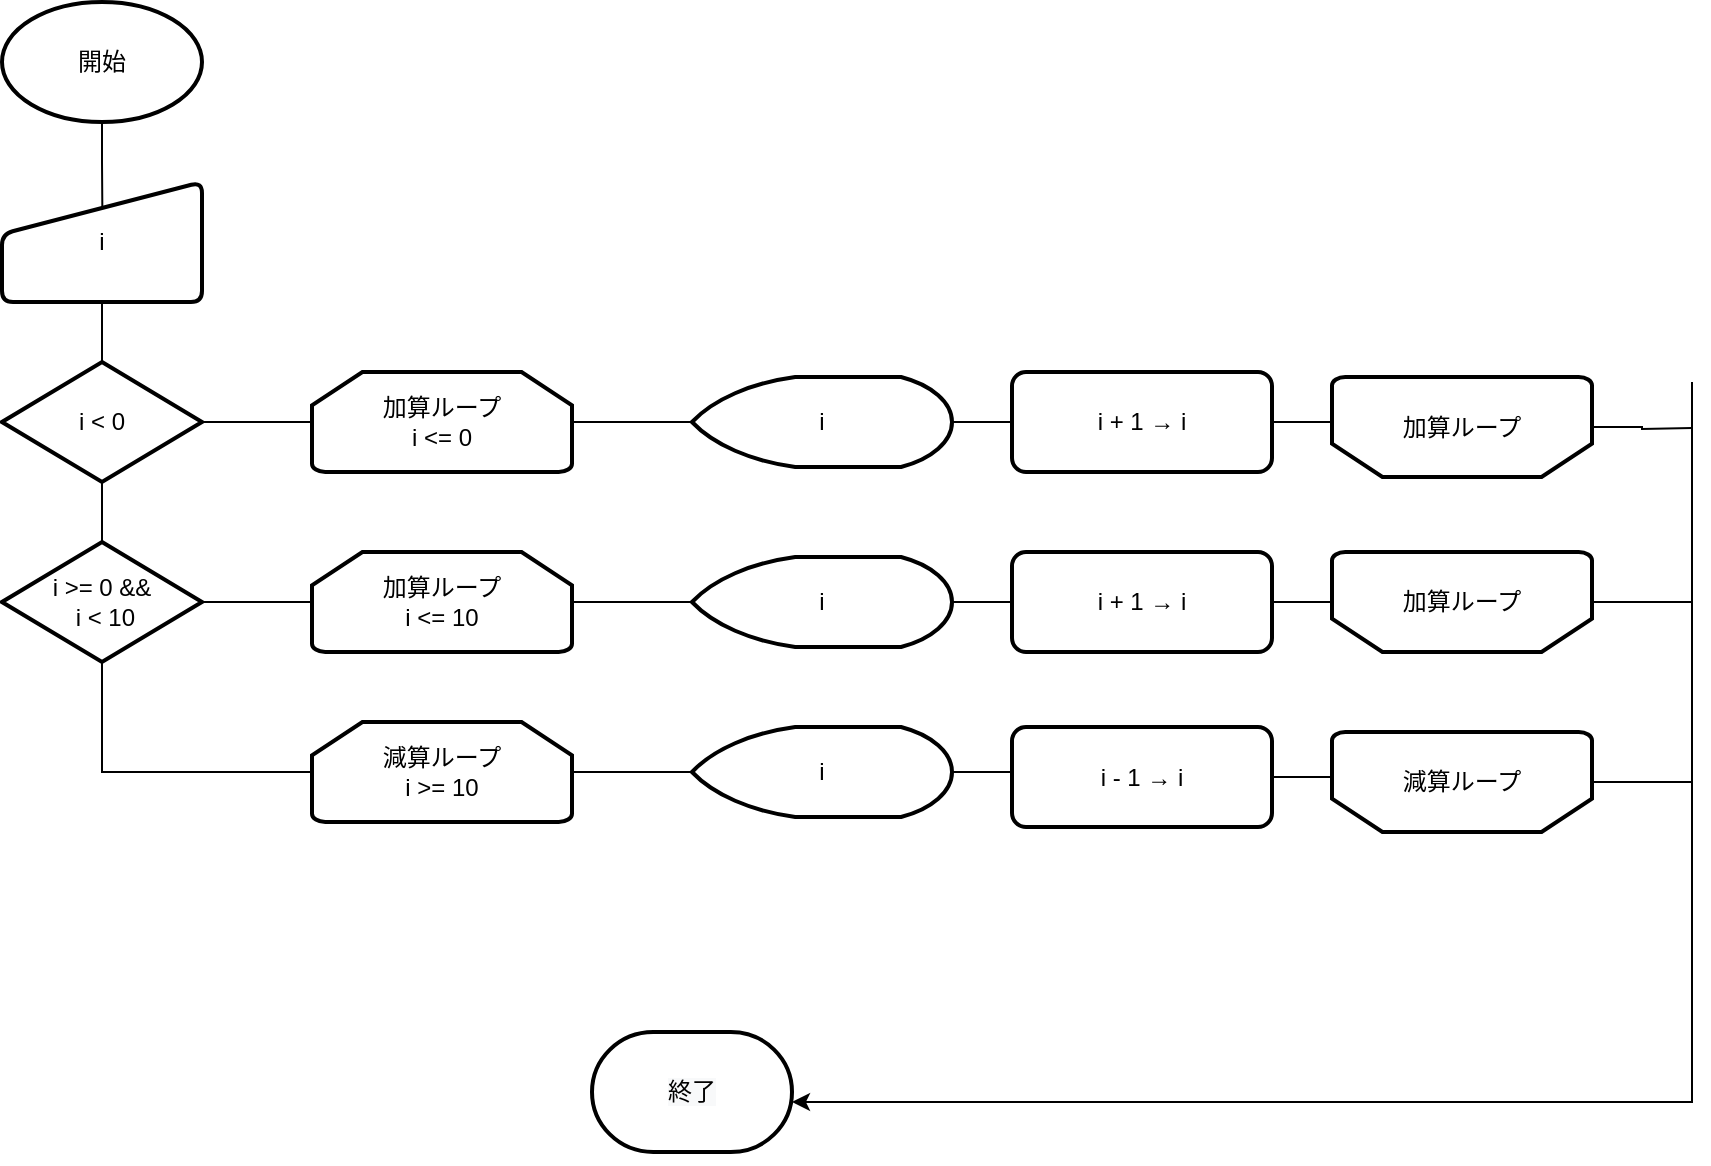<mxfile version="15.4.0" type="device"><diagram id="nftBgr4DTC5K2tnTNbGn" name="第 1 页"><mxGraphModel dx="509" dy="751" grid="1" gridSize="10" guides="1" tooltips="1" connect="1" arrows="1" fold="1" page="1" pageScale="1" pageWidth="827" pageHeight="1169" math="0" shadow="0"><root><mxCell id="0"/><mxCell id="1" parent="0"/><mxCell id="FDdMRvMlxrHTvfp4aIvQ-1" style="edgeStyle=orthogonalEdgeStyle;rounded=0;orthogonalLoop=1;jettySize=auto;html=1;exitX=1;exitY=0.5;exitDx=0;exitDy=0;exitPerimeter=0;entryX=0;entryY=0.5;entryDx=0;entryDy=0;entryPerimeter=0;endArrow=none;endFill=0;" parent="1" source="FDdMRvMlxrHTvfp4aIvQ-2" target="FDdMRvMlxrHTvfp4aIvQ-10" edge="1"><mxGeometry relative="1" as="geometry"/></mxCell><mxCell id="FDdMRvMlxrHTvfp4aIvQ-2" value="加算ループ&lt;br&gt;i &amp;lt;= 0" style="strokeWidth=2;html=1;shape=mxgraph.flowchart.loop_limit;whiteSpace=wrap;" parent="1" vertex="1"><mxGeometry x="210" y="225" width="130" height="50" as="geometry"/></mxCell><mxCell id="FDdMRvMlxrHTvfp4aIvQ-43" style="edgeStyle=orthogonalEdgeStyle;rounded=0;orthogonalLoop=1;jettySize=auto;html=1;exitX=1;exitY=0.5;exitDx=0;exitDy=0;exitPerimeter=0;endArrow=none;endFill=0;" parent="1" source="FDdMRvMlxrHTvfp4aIvQ-4" edge="1"><mxGeometry relative="1" as="geometry"><mxPoint x="900" y="253" as="targetPoint"/></mxGeometry></mxCell><mxCell id="FDdMRvMlxrHTvfp4aIvQ-4" value="&lt;span&gt;加算ループ&lt;br&gt;&lt;/span&gt;" style="strokeWidth=2;html=1;shape=mxgraph.flowchart.loop_limit;whiteSpace=wrap;rotation=0;flipV=1;" parent="1" vertex="1"><mxGeometry x="720" y="227.5" width="130" height="50" as="geometry"/></mxCell><mxCell id="FDdMRvMlxrHTvfp4aIvQ-15" style="edgeStyle=orthogonalEdgeStyle;rounded=0;orthogonalLoop=1;jettySize=auto;html=1;exitX=0.5;exitY=1;exitDx=0;exitDy=0;exitPerimeter=0;entryX=0.502;entryY=0.28;entryDx=0;entryDy=0;endArrow=none;endFill=0;entryPerimeter=0;" parent="1" source="FDdMRvMlxrHTvfp4aIvQ-6" target="FDdMRvMlxrHTvfp4aIvQ-14" edge="1"><mxGeometry relative="1" as="geometry"/></mxCell><mxCell id="FDdMRvMlxrHTvfp4aIvQ-6" value="開始" style="strokeWidth=2;html=1;shape=mxgraph.flowchart.start_1;whiteSpace=wrap;" parent="1" vertex="1"><mxGeometry x="55" y="40" width="100" height="60" as="geometry"/></mxCell><mxCell id="FDdMRvMlxrHTvfp4aIvQ-9" style="edgeStyle=orthogonalEdgeStyle;rounded=0;orthogonalLoop=1;jettySize=auto;html=1;exitX=1;exitY=0.5;exitDx=0;exitDy=0;exitPerimeter=0;entryX=0;entryY=0.5;entryDx=0;entryDy=0;endArrow=none;endFill=0;" parent="1" source="FDdMRvMlxrHTvfp4aIvQ-10" target="FDdMRvMlxrHTvfp4aIvQ-12" edge="1"><mxGeometry relative="1" as="geometry"/></mxCell><mxCell id="FDdMRvMlxrHTvfp4aIvQ-10" value="i" style="strokeWidth=2;html=1;shape=mxgraph.flowchart.display;whiteSpace=wrap;" parent="1" vertex="1"><mxGeometry x="400" y="227.5" width="130" height="45" as="geometry"/></mxCell><mxCell id="FDdMRvMlxrHTvfp4aIvQ-11" style="edgeStyle=orthogonalEdgeStyle;rounded=0;orthogonalLoop=1;jettySize=auto;html=1;exitX=1;exitY=0.5;exitDx=0;exitDy=0;entryX=0;entryY=0.5;entryDx=0;entryDy=0;entryPerimeter=0;endArrow=none;endFill=0;" parent="1" source="FDdMRvMlxrHTvfp4aIvQ-12" target="FDdMRvMlxrHTvfp4aIvQ-4" edge="1"><mxGeometry relative="1" as="geometry"/></mxCell><mxCell id="FDdMRvMlxrHTvfp4aIvQ-12" value="i + 1 → i" style="rounded=1;whiteSpace=wrap;html=1;absoluteArcSize=1;arcSize=14;strokeWidth=2;" parent="1" vertex="1"><mxGeometry x="560" y="225" width="130" height="50" as="geometry"/></mxCell><mxCell id="FDdMRvMlxrHTvfp4aIvQ-13" value="&#10;&#10;&lt;span style=&quot;color: rgb(0, 0, 0); font-family: helvetica; font-size: 12px; font-style: normal; font-weight: 400; letter-spacing: normal; text-align: center; text-indent: 0px; text-transform: none; word-spacing: 0px; background-color: rgb(248, 249, 250); display: inline; float: none;&quot;&gt;終了&lt;/span&gt;&#10;&#10;" style="strokeWidth=2;html=1;shape=mxgraph.flowchart.terminator;whiteSpace=wrap;" parent="1" vertex="1"><mxGeometry x="350" y="555" width="100" height="60" as="geometry"/></mxCell><mxCell id="FDdMRvMlxrHTvfp4aIvQ-18" style="edgeStyle=orthogonalEdgeStyle;rounded=0;orthogonalLoop=1;jettySize=auto;html=1;exitX=0.5;exitY=1;exitDx=0;exitDy=0;entryX=0.5;entryY=0;entryDx=0;entryDy=0;entryPerimeter=0;endArrow=none;endFill=0;" parent="1" source="FDdMRvMlxrHTvfp4aIvQ-14" target="FDdMRvMlxrHTvfp4aIvQ-16" edge="1"><mxGeometry relative="1" as="geometry"/></mxCell><mxCell id="FDdMRvMlxrHTvfp4aIvQ-14" value="i" style="html=1;strokeWidth=2;shape=manualInput;whiteSpace=wrap;rounded=1;size=26;arcSize=11;" parent="1" vertex="1"><mxGeometry x="55" y="130" width="100" height="60" as="geometry"/></mxCell><mxCell id="FDdMRvMlxrHTvfp4aIvQ-17" style="edgeStyle=orthogonalEdgeStyle;rounded=0;orthogonalLoop=1;jettySize=auto;html=1;exitX=1;exitY=0.5;exitDx=0;exitDy=0;exitPerimeter=0;endArrow=none;endFill=0;entryX=0;entryY=0.5;entryDx=0;entryDy=0;entryPerimeter=0;" parent="1" source="FDdMRvMlxrHTvfp4aIvQ-16" target="FDdMRvMlxrHTvfp4aIvQ-2" edge="1"><mxGeometry relative="1" as="geometry"><mxPoint x="440" y="210" as="targetPoint"/></mxGeometry></mxCell><mxCell id="FDdMRvMlxrHTvfp4aIvQ-26" style="edgeStyle=orthogonalEdgeStyle;rounded=0;orthogonalLoop=1;jettySize=auto;html=1;exitX=0.5;exitY=1;exitDx=0;exitDy=0;exitPerimeter=0;entryX=0.5;entryY=0;entryDx=0;entryDy=0;entryPerimeter=0;endArrow=none;endFill=0;" parent="1" source="FDdMRvMlxrHTvfp4aIvQ-16" target="FDdMRvMlxrHTvfp4aIvQ-23" edge="1"><mxGeometry relative="1" as="geometry"/></mxCell><mxCell id="FDdMRvMlxrHTvfp4aIvQ-16" value="i &amp;lt; 0" style="strokeWidth=2;html=1;shape=mxgraph.flowchart.decision;whiteSpace=wrap;" parent="1" vertex="1"><mxGeometry x="55" y="220" width="100" height="60" as="geometry"/></mxCell><mxCell id="FDdMRvMlxrHTvfp4aIvQ-23" value="i &amp;gt;= 0 &amp;amp;&amp;amp;&lt;br&gt;&amp;nbsp;i &amp;lt; 10" style="strokeWidth=2;html=1;shape=mxgraph.flowchart.decision;whiteSpace=wrap;" parent="1" vertex="1"><mxGeometry x="55" y="310" width="100" height="60" as="geometry"/></mxCell><mxCell id="FDdMRvMlxrHTvfp4aIvQ-24" style="edgeStyle=orthogonalEdgeStyle;rounded=0;orthogonalLoop=1;jettySize=auto;html=1;exitX=0.5;exitY=1;exitDx=0;exitDy=0;exitPerimeter=0;endArrow=none;endFill=0;entryX=0;entryY=0.5;entryDx=0;entryDy=0;entryPerimeter=0;" parent="1" source="FDdMRvMlxrHTvfp4aIvQ-23" target="FDdMRvMlxrHTvfp4aIvQ-36" edge="1"><mxGeometry relative="1" as="geometry"><mxPoint x="180" y="400" as="targetPoint"/><mxPoint x="155" y="425" as="sourcePoint"/></mxGeometry></mxCell><mxCell id="FDdMRvMlxrHTvfp4aIvQ-28" style="edgeStyle=orthogonalEdgeStyle;rounded=0;orthogonalLoop=1;jettySize=auto;html=1;exitX=1;exitY=0.5;exitDx=0;exitDy=0;exitPerimeter=0;entryX=0;entryY=0.5;entryDx=0;entryDy=0;entryPerimeter=0;endArrow=none;endFill=0;" parent="1" source="FDdMRvMlxrHTvfp4aIvQ-29" target="FDdMRvMlxrHTvfp4aIvQ-32" edge="1"><mxGeometry relative="1" as="geometry"/></mxCell><mxCell id="FDdMRvMlxrHTvfp4aIvQ-44" style="edgeStyle=orthogonalEdgeStyle;rounded=0;orthogonalLoop=1;jettySize=auto;html=1;exitX=1;exitY=0.5;exitDx=0;exitDy=0;exitPerimeter=0;endArrow=none;endFill=0;" parent="1" source="FDdMRvMlxrHTvfp4aIvQ-30" edge="1"><mxGeometry relative="1" as="geometry"><mxPoint x="900" y="340" as="targetPoint"/></mxGeometry></mxCell><mxCell id="FDdMRvMlxrHTvfp4aIvQ-30" value="&lt;span&gt;加算ループ&lt;br&gt;&lt;/span&gt;" style="strokeWidth=2;html=1;shape=mxgraph.flowchart.loop_limit;whiteSpace=wrap;rotation=0;flipV=1;" parent="1" vertex="1"><mxGeometry x="720" y="315" width="130" height="50" as="geometry"/></mxCell><mxCell id="FDdMRvMlxrHTvfp4aIvQ-31" style="edgeStyle=orthogonalEdgeStyle;rounded=0;orthogonalLoop=1;jettySize=auto;html=1;exitX=1;exitY=0.5;exitDx=0;exitDy=0;exitPerimeter=0;entryX=0;entryY=0.5;entryDx=0;entryDy=0;endArrow=none;endFill=0;" parent="1" source="FDdMRvMlxrHTvfp4aIvQ-32" target="FDdMRvMlxrHTvfp4aIvQ-34" edge="1"><mxGeometry relative="1" as="geometry"/></mxCell><mxCell id="FDdMRvMlxrHTvfp4aIvQ-32" value="i" style="strokeWidth=2;html=1;shape=mxgraph.flowchart.display;whiteSpace=wrap;" parent="1" vertex="1"><mxGeometry x="400" y="317.5" width="130" height="45" as="geometry"/></mxCell><mxCell id="FDdMRvMlxrHTvfp4aIvQ-33" style="edgeStyle=orthogonalEdgeStyle;rounded=0;orthogonalLoop=1;jettySize=auto;html=1;exitX=1;exitY=0.5;exitDx=0;exitDy=0;entryX=0;entryY=0.5;entryDx=0;entryDy=0;entryPerimeter=0;endArrow=none;endFill=0;" parent="1" source="FDdMRvMlxrHTvfp4aIvQ-34" target="FDdMRvMlxrHTvfp4aIvQ-30" edge="1"><mxGeometry relative="1" as="geometry"/></mxCell><mxCell id="FDdMRvMlxrHTvfp4aIvQ-34" value="i + 1 → i" style="rounded=1;whiteSpace=wrap;html=1;absoluteArcSize=1;arcSize=14;strokeWidth=2;" parent="1" vertex="1"><mxGeometry x="560" y="315" width="130" height="50" as="geometry"/></mxCell><mxCell id="FDdMRvMlxrHTvfp4aIvQ-35" style="edgeStyle=orthogonalEdgeStyle;rounded=0;orthogonalLoop=1;jettySize=auto;html=1;exitX=1;exitY=0.5;exitDx=0;exitDy=0;exitPerimeter=0;entryX=0;entryY=0.5;entryDx=0;entryDy=0;entryPerimeter=0;endArrow=none;endFill=0;" parent="1" source="FDdMRvMlxrHTvfp4aIvQ-36" target="FDdMRvMlxrHTvfp4aIvQ-39" edge="1"><mxGeometry relative="1" as="geometry"/></mxCell><mxCell id="FDdMRvMlxrHTvfp4aIvQ-36" value="減算ループ&lt;br&gt;i &amp;gt;= 10" style="strokeWidth=2;html=1;shape=mxgraph.flowchart.loop_limit;whiteSpace=wrap;" parent="1" vertex="1"><mxGeometry x="210" y="400" width="130" height="50" as="geometry"/></mxCell><mxCell id="FDdMRvMlxrHTvfp4aIvQ-45" style="edgeStyle=orthogonalEdgeStyle;rounded=0;orthogonalLoop=1;jettySize=auto;html=1;exitX=1;exitY=0.5;exitDx=0;exitDy=0;exitPerimeter=0;endArrow=none;endFill=0;" parent="1" source="FDdMRvMlxrHTvfp4aIvQ-37" edge="1"><mxGeometry relative="1" as="geometry"><mxPoint x="900" y="430" as="targetPoint"/></mxGeometry></mxCell><mxCell id="FDdMRvMlxrHTvfp4aIvQ-37" value="減&lt;span&gt;算ループ&lt;br&gt;&lt;/span&gt;" style="strokeWidth=2;html=1;shape=mxgraph.flowchart.loop_limit;whiteSpace=wrap;rotation=0;flipV=1;" parent="1" vertex="1"><mxGeometry x="720" y="405" width="130" height="50" as="geometry"/></mxCell><mxCell id="FDdMRvMlxrHTvfp4aIvQ-38" style="edgeStyle=orthogonalEdgeStyle;rounded=0;orthogonalLoop=1;jettySize=auto;html=1;exitX=1;exitY=0.5;exitDx=0;exitDy=0;exitPerimeter=0;entryX=0;entryY=0.5;entryDx=0;entryDy=0;endArrow=none;endFill=0;" parent="1" source="FDdMRvMlxrHTvfp4aIvQ-39" target="FDdMRvMlxrHTvfp4aIvQ-41" edge="1"><mxGeometry relative="1" as="geometry"/></mxCell><mxCell id="FDdMRvMlxrHTvfp4aIvQ-39" value="i" style="strokeWidth=2;html=1;shape=mxgraph.flowchart.display;whiteSpace=wrap;" parent="1" vertex="1"><mxGeometry x="400" y="402.5" width="130" height="45" as="geometry"/></mxCell><mxCell id="FDdMRvMlxrHTvfp4aIvQ-40" style="edgeStyle=orthogonalEdgeStyle;rounded=0;orthogonalLoop=1;jettySize=auto;html=1;exitX=1;exitY=0.5;exitDx=0;exitDy=0;entryX=0;entryY=0.5;entryDx=0;entryDy=0;entryPerimeter=0;endArrow=none;endFill=0;" parent="1" source="FDdMRvMlxrHTvfp4aIvQ-41" target="FDdMRvMlxrHTvfp4aIvQ-37" edge="1"><mxGeometry relative="1" as="geometry"/></mxCell><mxCell id="FDdMRvMlxrHTvfp4aIvQ-41" value="i - 1 → i" style="rounded=1;whiteSpace=wrap;html=1;absoluteArcSize=1;arcSize=14;strokeWidth=2;" parent="1" vertex="1"><mxGeometry x="560" y="402.5" width="130" height="50" as="geometry"/></mxCell><mxCell id="FDdMRvMlxrHTvfp4aIvQ-29" value="加算ループ&lt;br&gt;i &amp;lt;= 10" style="strokeWidth=2;html=1;shape=mxgraph.flowchart.loop_limit;whiteSpace=wrap;" parent="1" vertex="1"><mxGeometry x="210" y="315" width="130" height="50" as="geometry"/></mxCell><mxCell id="FDdMRvMlxrHTvfp4aIvQ-42" value="" style="edgeStyle=orthogonalEdgeStyle;rounded=0;orthogonalLoop=1;jettySize=auto;html=1;exitX=1;exitY=0.5;exitDx=0;exitDy=0;exitPerimeter=0;endArrow=none;endFill=0;" parent="1" source="FDdMRvMlxrHTvfp4aIvQ-23" target="FDdMRvMlxrHTvfp4aIvQ-29" edge="1"><mxGeometry relative="1" as="geometry"><mxPoint x="440" y="355" as="targetPoint"/><mxPoint x="155" y="340" as="sourcePoint"/></mxGeometry></mxCell><mxCell id="FDdMRvMlxrHTvfp4aIvQ-47" value="" style="endArrow=classic;html=1;rounded=0;edgeStyle=orthogonalEdgeStyle;" parent="1" edge="1"><mxGeometry width="50" height="50" relative="1" as="geometry"><mxPoint x="900" y="230" as="sourcePoint"/><mxPoint x="450" y="590" as="targetPoint"/><Array as="points"><mxPoint x="900" y="590"/></Array></mxGeometry></mxCell></root></mxGraphModel></diagram></mxfile>